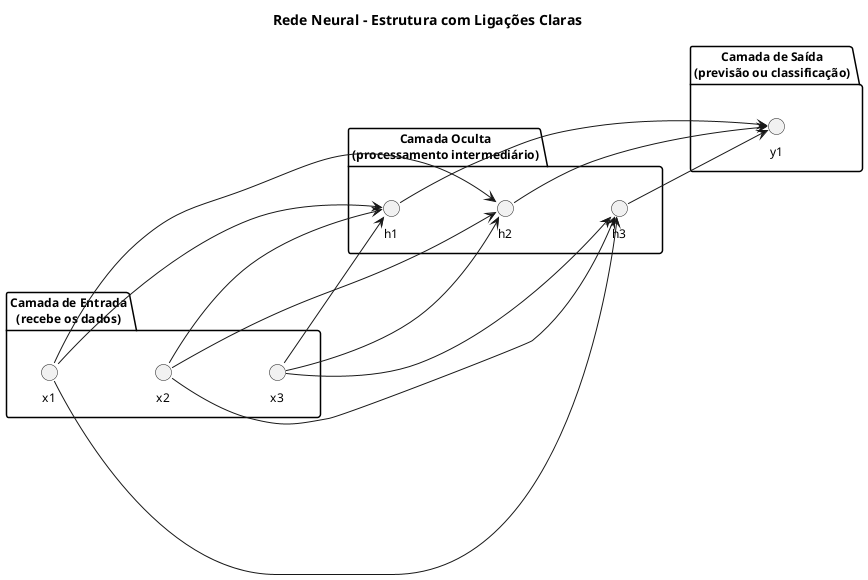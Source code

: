 @startuml
skinparam monochrome true
skinparam shadowing false
skinparam defaultFontSize 12
left to right direction

title Rede Neural - Estrutura com Ligações Claras

' Entrada
package "Camada de Entrada\n(recebe os dados)" {
    () x1
    () x2
    () x3
}

' Oculta
package "Camada Oculta\n(processamento intermediário)" {
    () h1
    () h2
    () h3
}

' Saída
package "Camada de Saída\n(previsão ou classificação)" {
    () y1
}

' Forçar ordem vertical
x1 -[hidden]-> x2
x2 -[hidden]-> x3

h1 -[hidden]-> h2
h2 -[hidden]-> h3

' Conexões entrada → oculta
x1 --> h1
x1 --> h2
x1 --> h3

x2 --> h1
x2 --> h2
x2 --> h3

x3 --> h1
x3 --> h2
x3 --> h3

' Conexões oculta → saída
h1 --> y1
h2 --> y1
h3 --> y1

@end